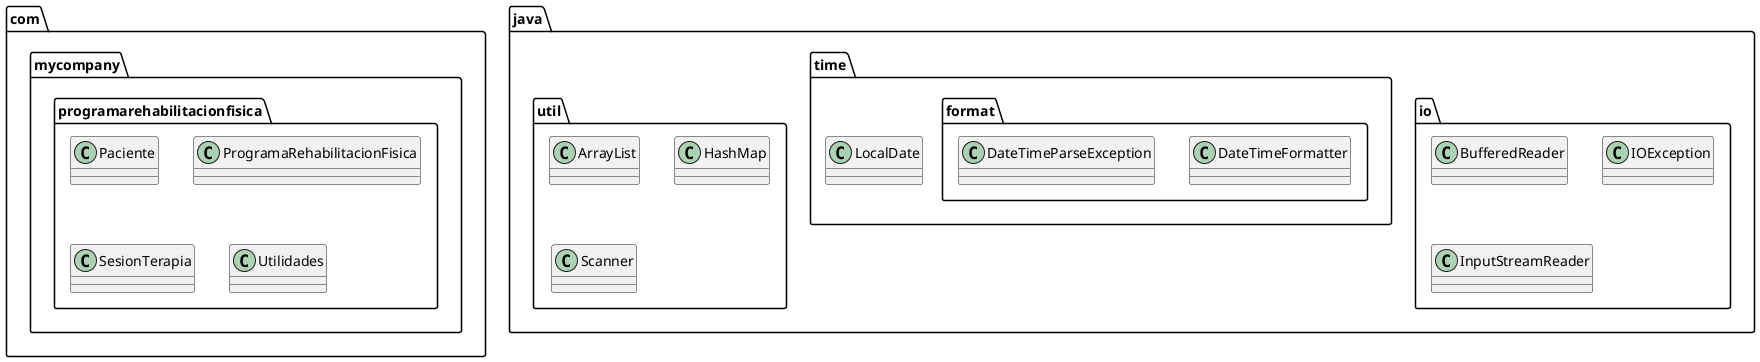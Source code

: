 @startuml
class com.mycompany.programarehabilitacionfisica.Paciente
class com.mycompany.programarehabilitacionfisica.ProgramaRehabilitacionFisica
class com.mycompany.programarehabilitacionfisica.SesionTerapia
class com.mycompany.programarehabilitacionfisica.Utilidades
class java.io.BufferedReader
class java.io.IOException
class java.io.InputStreamReader
class java.time.LocalDate
class java.time.format.DateTimeFormatter
class java.time.format.DateTimeParseException
class java.util.ArrayList
class java.util.HashMap
class java.util.Scanner

@enduml